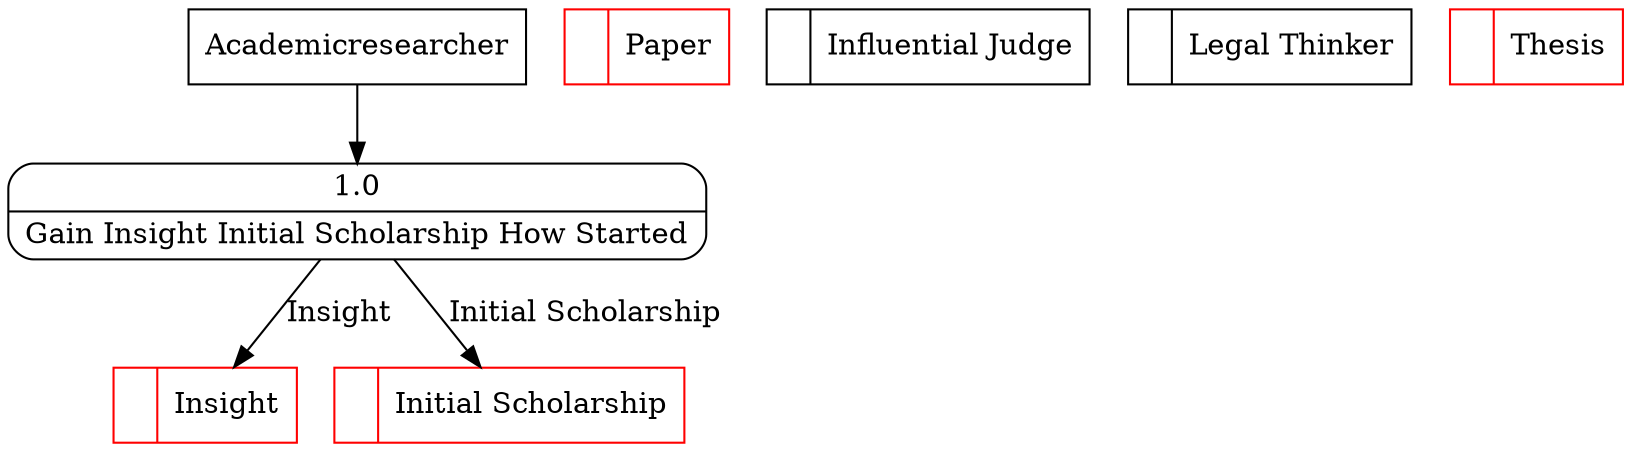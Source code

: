 digraph dfd2{ 
node[shape=record]
200 [label="<f0>  |<f1> Insight " color=red];
201 [label="<f0>  |<f1> Paper " color=red];
202 [label="<f0>  |<f1> Influential Judge " ];
203 [label="<f0>  |<f1> Legal Thinker " ];
204 [label="<f0>  |<f1> Initial Scholarship " color=red];
205 [label="<f0>  |<f1> Thesis " color=red];
206 [label="Academicresearcher" shape=box];
207 [label="{<f0> 1.0|<f1> Gain Insight Initial Scholarship How Started }" shape=Mrecord];
206 -> 207
207 -> 200 [label="Insight"]
207 -> 204 [label="Initial Scholarship"]
}
